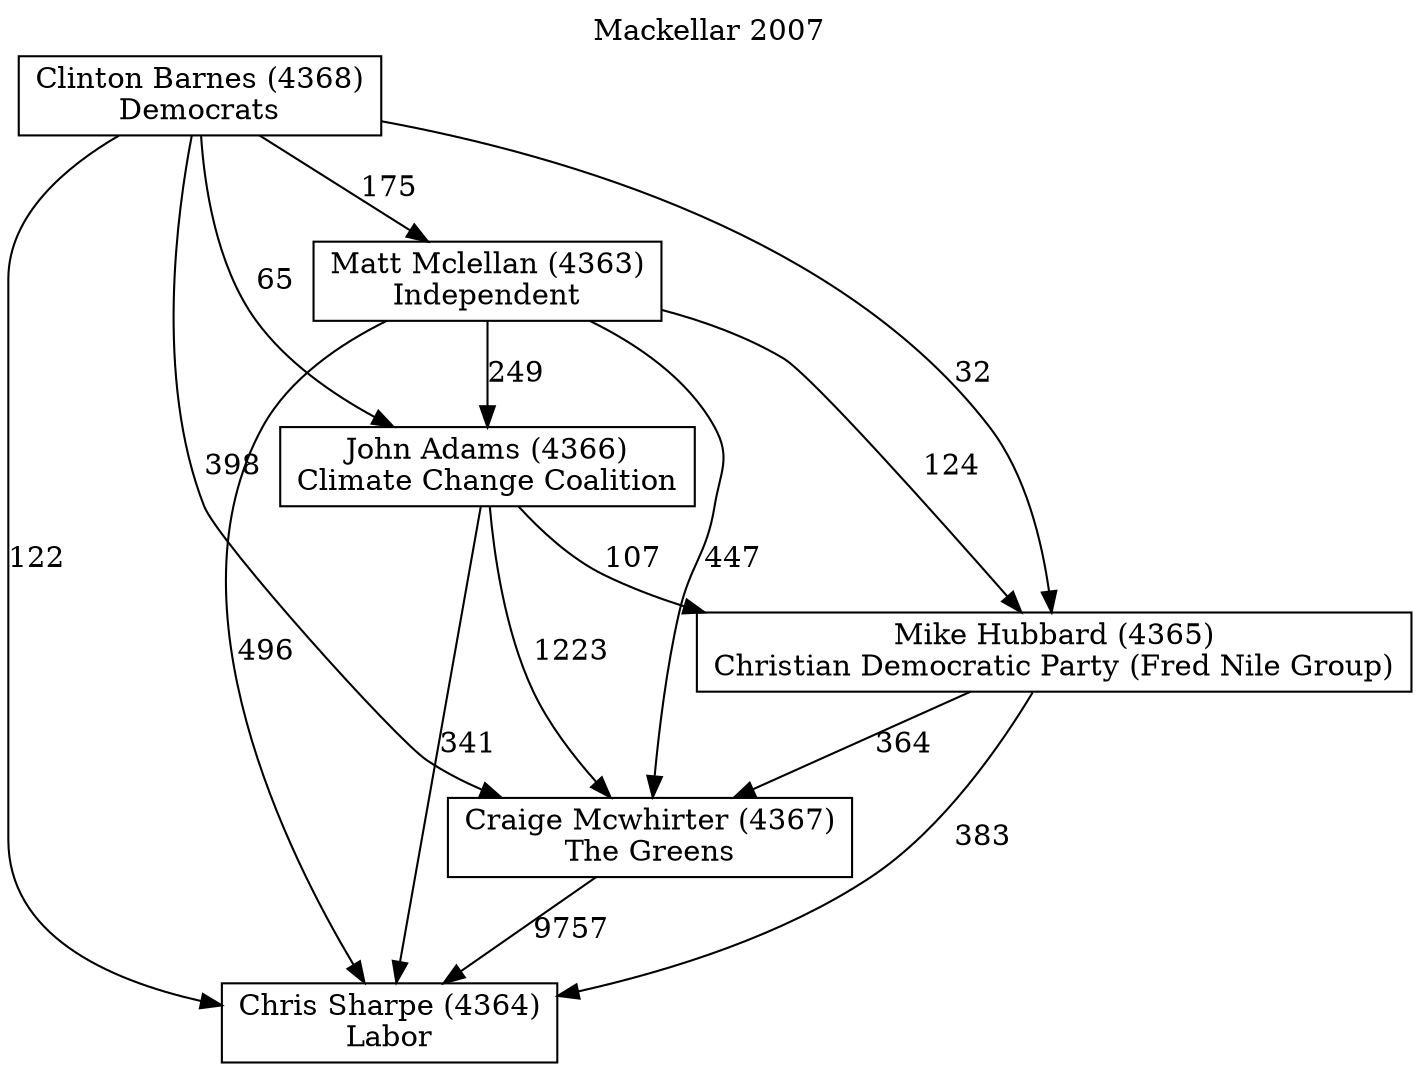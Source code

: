 // House preference flow
digraph "Chris Sharpe (4364)_Mackellar_2007" {
	graph [label="Mackellar 2007" labelloc=t mclimit=10]
	node [shape=box]
	"Chris Sharpe (4364)" [label="Chris Sharpe (4364)
Labor"]
	"Clinton Barnes (4368)" [label="Clinton Barnes (4368)
Democrats"]
	"Craige Mcwhirter (4367)" [label="Craige Mcwhirter (4367)
The Greens"]
	"John Adams (4366)" [label="John Adams (4366)
Climate Change Coalition"]
	"Matt Mclellan (4363)" [label="Matt Mclellan (4363)
Independent"]
	"Mike Hubbard (4365)" [label="Mike Hubbard (4365)
Christian Democratic Party (Fred Nile Group)"]
	"Clinton Barnes (4368)" -> "Chris Sharpe (4364)" [label=122]
	"Clinton Barnes (4368)" -> "Craige Mcwhirter (4367)" [label=398]
	"Clinton Barnes (4368)" -> "John Adams (4366)" [label=65]
	"Clinton Barnes (4368)" -> "Matt Mclellan (4363)" [label=175]
	"Clinton Barnes (4368)" -> "Mike Hubbard (4365)" [label=32]
	"Craige Mcwhirter (4367)" -> "Chris Sharpe (4364)" [label=9757]
	"John Adams (4366)" -> "Chris Sharpe (4364)" [label=341]
	"John Adams (4366)" -> "Craige Mcwhirter (4367)" [label=1223]
	"John Adams (4366)" -> "Mike Hubbard (4365)" [label=107]
	"Matt Mclellan (4363)" -> "Chris Sharpe (4364)" [label=496]
	"Matt Mclellan (4363)" -> "Craige Mcwhirter (4367)" [label=447]
	"Matt Mclellan (4363)" -> "John Adams (4366)" [label=249]
	"Matt Mclellan (4363)" -> "Mike Hubbard (4365)" [label=124]
	"Mike Hubbard (4365)" -> "Chris Sharpe (4364)" [label=383]
	"Mike Hubbard (4365)" -> "Craige Mcwhirter (4367)" [label=364]
}
